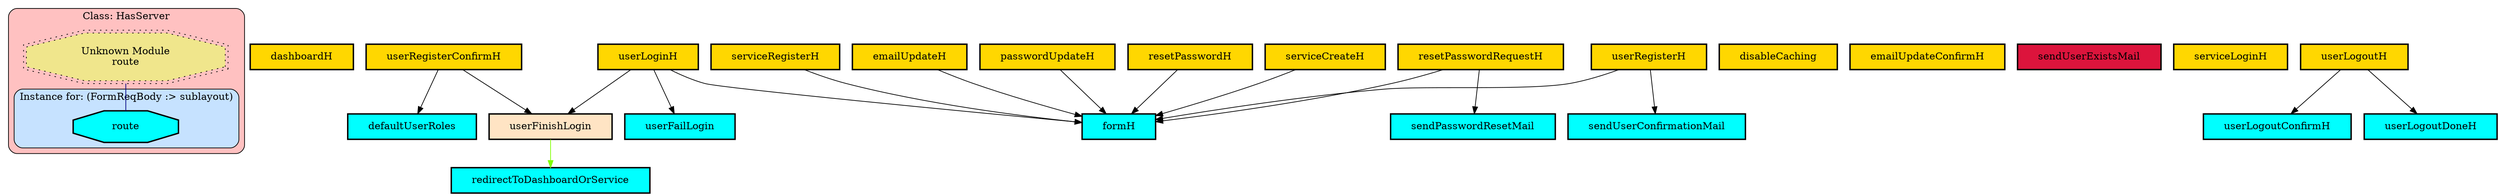 digraph "Diagram of: Thentos.Frontend.Handlers" {
    node [margin="0.4,0.1"
         ,style=filled];
    subgraph cluster_Class_HasServer {
        graph [label="Class: HasServer"
              ,style="filled,rounded"
              ,fillcolor=rosybrown1];
        subgraph cluster_Class_HasServer_Data_FormReqBodysublayout {
            graph [label="Instance for: (FormReqBody :> sublayout)"
                  ,style="filled,rounded"
                  ,fillcolor=slategray1];
            11 [label=route
               ,shape=octagon
               ,fillcolor=cyan
               ,style="filled,bold"];
        }
        26 [label="Unknown Module\nroute"
           ,shape=doubleoctagon
           ,fillcolor=khaki
           ,style="filled,dotted"];
    }
    1 [label=dashboardH
      ,shape=box
      ,fillcolor=gold
      ,style="filled,bold"];
    2 [label=defaultUserRoles
      ,shape=box
      ,fillcolor=cyan
      ,style="filled,bold"];
    3 [label=disableCaching
      ,shape=box
      ,fillcolor=gold
      ,style="filled,bold"];
    4 [label=emailUpdateConfirmH
      ,shape=box
      ,fillcolor=gold
      ,style="filled,bold"];
    5 [label=emailUpdateH
      ,shape=box
      ,fillcolor=gold
      ,style="filled,bold"];
    6 [label=formH
      ,shape=box
      ,fillcolor=cyan
      ,style="filled,bold"];
    7 [label=passwordUpdateH
      ,shape=box
      ,fillcolor=gold
      ,style="filled,bold"];
    8 [label=redirectToDashboardOrService
      ,shape=box
      ,fillcolor=cyan
      ,style="filled,bold"];
    9 [label=resetPasswordH
      ,shape=box
      ,fillcolor=gold
      ,style="filled,bold"];
    10 [label=resetPasswordRequestH
       ,shape=box
       ,fillcolor=gold
       ,style="filled,bold"];
    12 [label=sendPasswordResetMail
       ,shape=box
       ,fillcolor=cyan
       ,style="filled,bold"];
    13 [label=sendUserConfirmationMail
       ,shape=box
       ,fillcolor=cyan
       ,style="filled,bold"];
    14 [label=sendUserExistsMail
       ,shape=box
       ,fillcolor=crimson
       ,style="filled,bold"];
    15 [label=serviceCreateH
       ,shape=box
       ,fillcolor=gold
       ,style="filled,bold"];
    16 [label=serviceLoginH
       ,shape=box
       ,fillcolor=gold
       ,style="filled,bold"];
    17 [label=serviceRegisterH
       ,shape=box
       ,fillcolor=gold
       ,style="filled,bold"];
    18 [label=userFailLogin
       ,shape=box
       ,fillcolor=cyan
       ,style="filled,bold"];
    19 [label=userFinishLogin
       ,shape=box
       ,fillcolor=bisque
       ,style="filled,bold"];
    20 [label=userLoginH
       ,shape=box
       ,fillcolor=gold
       ,style="filled,bold"];
    21 [label=userLogoutConfirmH
       ,shape=box
       ,fillcolor=cyan
       ,style="filled,bold"];
    22 [label=userLogoutDoneH
       ,shape=box
       ,fillcolor=cyan
       ,style="filled,bold"];
    23 [label=userLogoutH
       ,shape=box
       ,fillcolor=gold
       ,style="filled,bold"];
    24 [label=userRegisterConfirmH
       ,shape=box
       ,fillcolor=gold
       ,style="filled,bold"];
    25 [label=userRegisterH
       ,shape=box
       ,fillcolor=gold
       ,style="filled,bold"];
    5 -> 6 [penwidth=1,color=black];
    7 -> 6 [penwidth=1,color=black];
    9 -> 6 [penwidth=1,color=black];
    10 -> 6 [penwidth=1
            ,color=black];
    10 -> 12 [penwidth=1
             ,color=black];
    15 -> 6 [penwidth=1
            ,color=black];
    17 -> 6 [penwidth=1
            ,color=black];
    19 -> 8 [penwidth=1
            ,color=chartreuse];
    20 -> 6 [penwidth=1
            ,color=black];
    20 -> 18 [penwidth=1
             ,color=black];
    20 -> 19 [penwidth=1
             ,color=black];
    23 -> 21 [penwidth=1
             ,color=black];
    23 -> 22 [penwidth=1
             ,color=black];
    24 -> 2 [penwidth=1
            ,color=black];
    24 -> 19 [penwidth=1
             ,color=black];
    25 -> 6 [penwidth=1
            ,color=black];
    25 -> 13 [penwidth=1
             ,color=black];
    26 -> 11 [penwidth=1
             ,color=navy
             ,dir=none];
}
